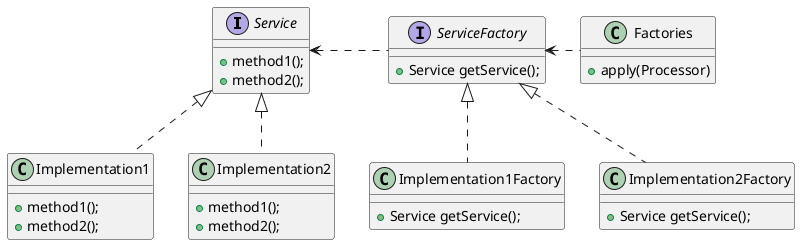 @startuml

interface Service {
    + method1();
    + method2();
}

class Implementation1 {
    + method1();
    + method2();
}
Implementation1 .up.|> Service

class Implementation2 {
    + method1();
    + method2();
}
Implementation2 .up.|> Service

interface ServiceFactory {
    + Service getService();
}
ServiceFactory .left.> Service

class Implementation1Factory {
    + Service getService();
}
Implementation1Factory .up.|> ServiceFactory

class Implementation2Factory {
    + Service getService();
}
Implementation2Factory .up.|> ServiceFactory


class Factories {
    + apply(Processor)
}
Factories .left.> ServiceFactory
@enduml